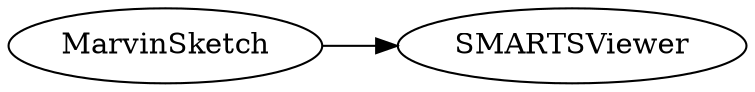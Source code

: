 digraph {
	"5094343572845504848_2" [label=SMARTSViewer]
	"5094343572845504848_1" [label=MarvinSketch]
	"5094343572845504848_1" -> "5094343572845504848_2"
	rankdir=LR
}
